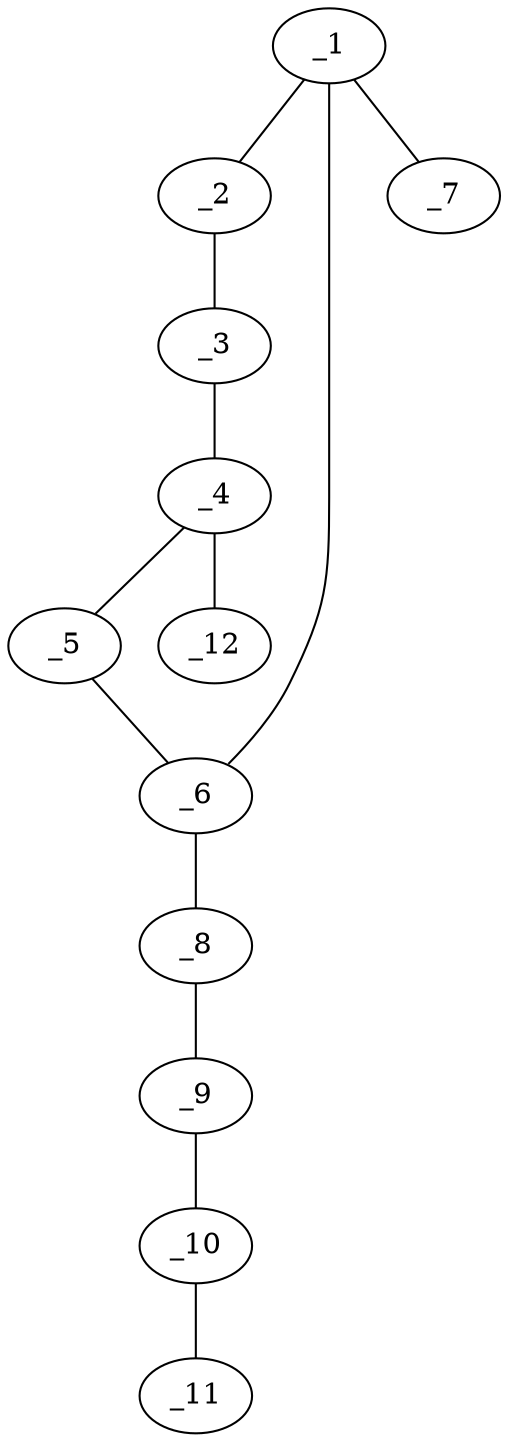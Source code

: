 graph molid634470 {
	_1	 [charge=0,
		chem=1,
		symbol="C  ",
		x="2.866",
		y="-1"];
	_2	 [charge=0,
		chem=1,
		symbol="C  ",
		x="2.866",
		y="-2"];
	_1 -- _2	 [valence=1];
	_6	 [charge=0,
		chem=4,
		symbol="N  ",
		x="3.7321",
		y="-0.5"];
	_1 -- _6	 [valence=1];
	_7	 [charge=0,
		chem=2,
		symbol="O  ",
		x=2,
		y="-0.5"];
	_1 -- _7	 [valence=2];
	_3	 [charge=0,
		chem=1,
		symbol="C  ",
		x="3.732",
		y="-2.5"];
	_2 -- _3	 [valence=2];
	_4	 [charge=0,
		chem=1,
		symbol="C  ",
		x="4.5981",
		y="-2"];
	_3 -- _4	 [valence=1];
	_5	 [charge=0,
		chem=4,
		symbol="N  ",
		x="4.5981",
		y="-1"];
	_4 -- _5	 [valence=1];
	_12	 [charge=0,
		chem=2,
		symbol="O  ",
		x="5.4641",
		y="-2.5"];
	_4 -- _12	 [valence=2];
	_5 -- _6	 [valence=1];
	_8	 [charge=0,
		chem=1,
		symbol="C  ",
		x="3.7321",
		y="0.5"];
	_6 -- _8	 [valence=1];
	_9	 [charge=0,
		chem=1,
		symbol="C  ",
		x="4.5981",
		y=1];
	_8 -- _9	 [valence=1];
	_10	 [charge=0,
		chem=1,
		symbol="C  ",
		x="4.5981",
		y=2];
	_9 -- _10	 [valence=1];
	_11	 [charge=0,
		chem=2,
		symbol="O  ",
		x="5.4641",
		y="2.5"];
	_10 -- _11	 [valence=2];
}
